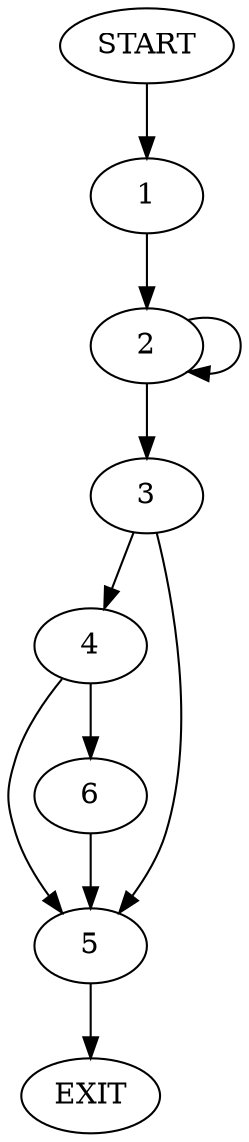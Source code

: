 digraph {
0 [label="START"];
1;
2;
3;
4;
5;
6;
7 [label="EXIT"];
0 -> 1;
1 -> 2;
2 -> 3;
2 -> 2;
3 -> 4;
3 -> 5;
5 -> 7;
4 -> 5;
4 -> 6;
6 -> 5;
}